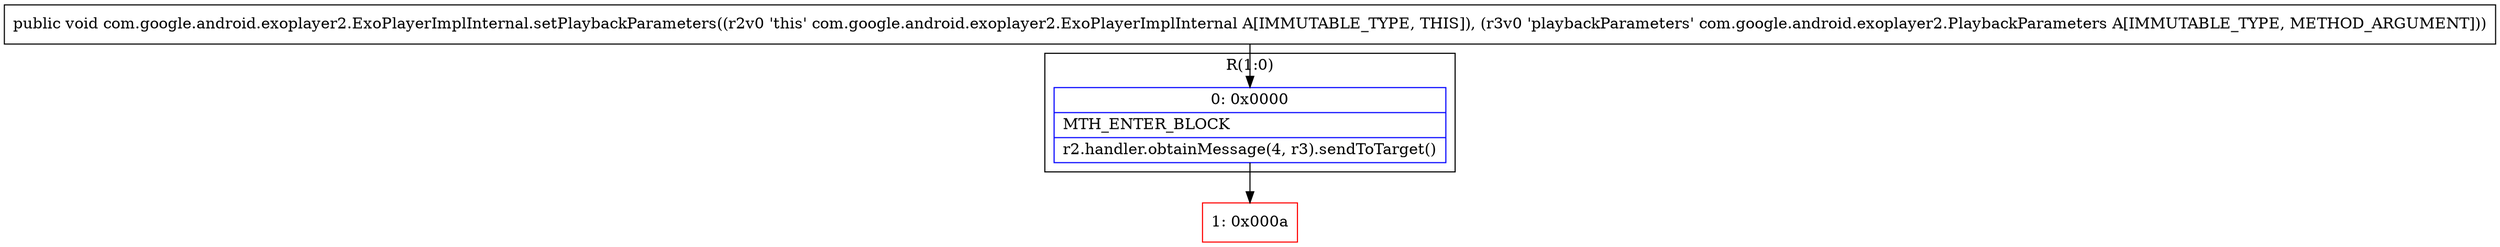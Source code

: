 digraph "CFG forcom.google.android.exoplayer2.ExoPlayerImplInternal.setPlaybackParameters(Lcom\/google\/android\/exoplayer2\/PlaybackParameters;)V" {
subgraph cluster_Region_1562867197 {
label = "R(1:0)";
node [shape=record,color=blue];
Node_0 [shape=record,label="{0\:\ 0x0000|MTH_ENTER_BLOCK\l|r2.handler.obtainMessage(4, r3).sendToTarget()\l}"];
}
Node_1 [shape=record,color=red,label="{1\:\ 0x000a}"];
MethodNode[shape=record,label="{public void com.google.android.exoplayer2.ExoPlayerImplInternal.setPlaybackParameters((r2v0 'this' com.google.android.exoplayer2.ExoPlayerImplInternal A[IMMUTABLE_TYPE, THIS]), (r3v0 'playbackParameters' com.google.android.exoplayer2.PlaybackParameters A[IMMUTABLE_TYPE, METHOD_ARGUMENT])) }"];
MethodNode -> Node_0;
Node_0 -> Node_1;
}

